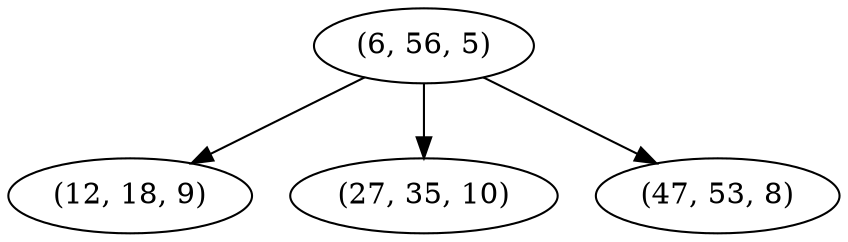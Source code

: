 digraph tree {
    "(6, 56, 5)";
    "(12, 18, 9)";
    "(27, 35, 10)";
    "(47, 53, 8)";
    "(6, 56, 5)" -> "(12, 18, 9)";
    "(6, 56, 5)" -> "(27, 35, 10)";
    "(6, 56, 5)" -> "(47, 53, 8)";
}
